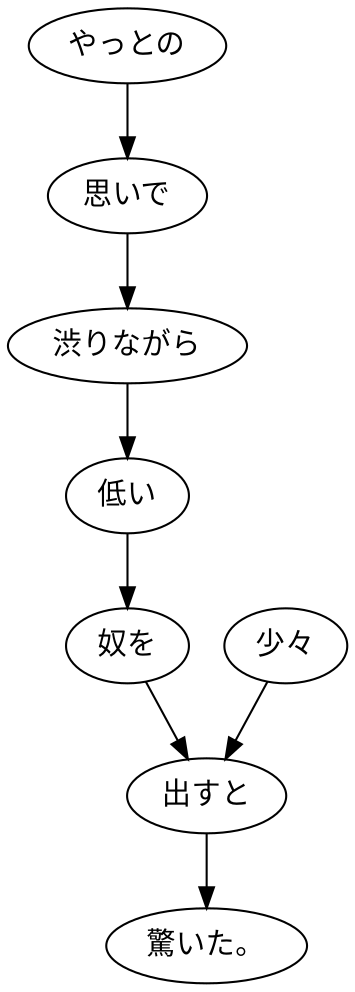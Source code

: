 digraph graph2743 {
	node0 [label="やっとの"];
	node1 [label="思いで"];
	node2 [label="渋りながら"];
	node3 [label="低い"];
	node4 [label="奴を"];
	node5 [label="少々"];
	node6 [label="出すと"];
	node7 [label="驚いた。"];
	node0 -> node1;
	node1 -> node2;
	node2 -> node3;
	node3 -> node4;
	node4 -> node6;
	node5 -> node6;
	node6 -> node7;
}
